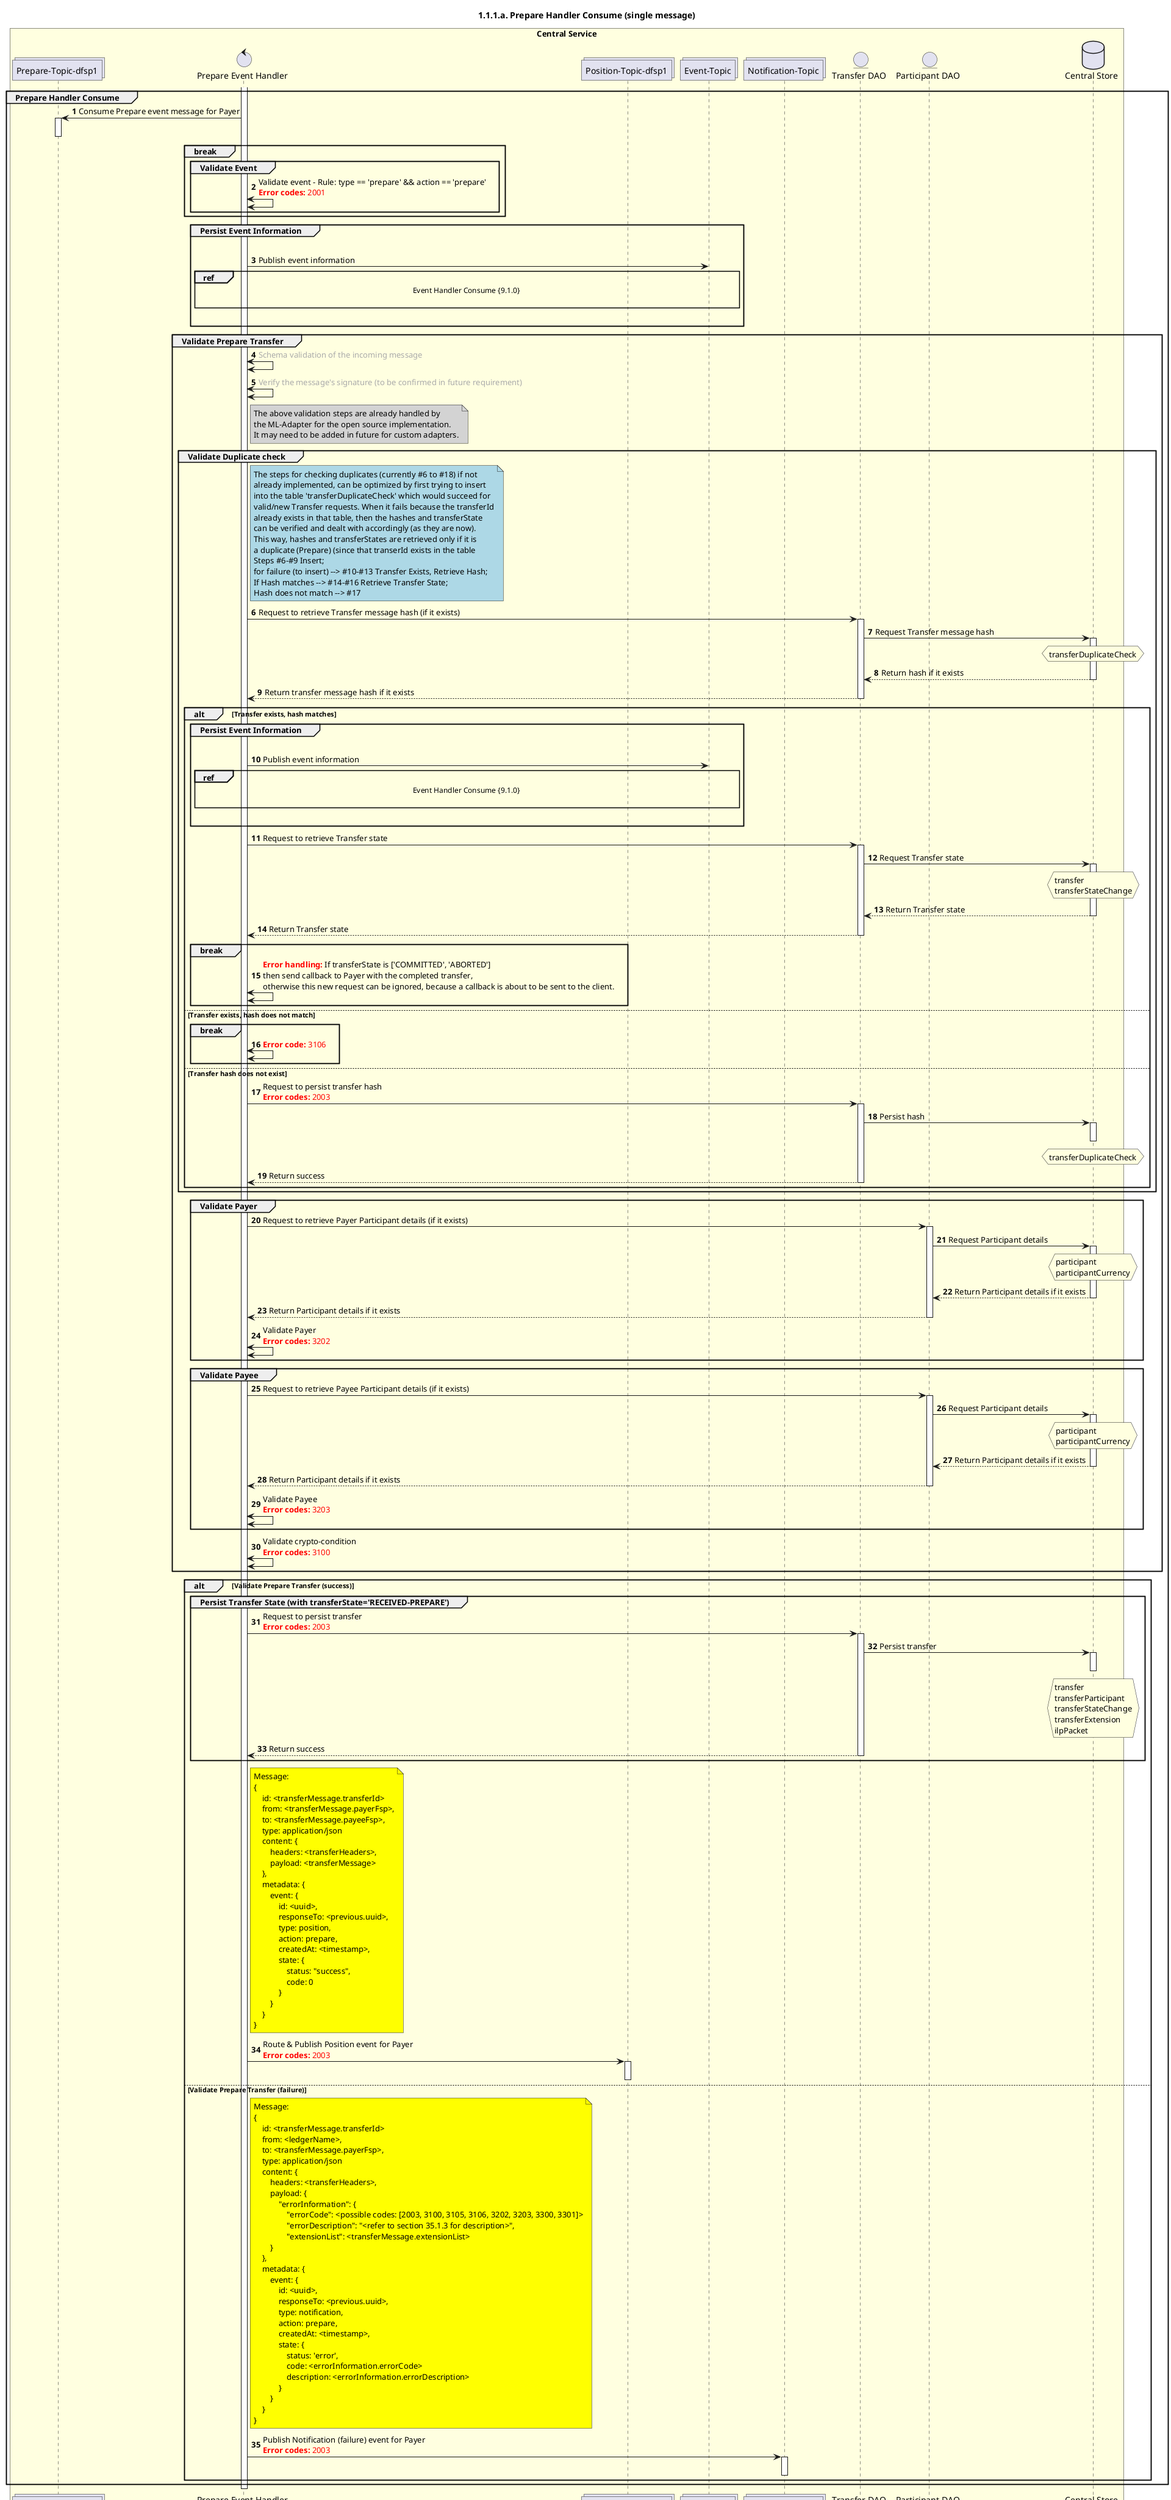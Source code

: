 @startuml
' declate title
title 1.1.1.a. Prepare Handler Consume (single message)

autonumber

' Actor Keys:
'   boundary - APIs/Interfaces, etc
'   collections - Kafka Topics
'   control - Kafka Consumers
'   entity - Database Access Objects
'   database - Database Persistance Store

' declare actors
collections "Prepare-Topic-dfsp1" as TOPIC_PREPARE_DFSP1
control "Prepare Event Handler" as PREP_HANDLER
collections "Position-Topic-dfsp1" as TOPIC_POSITION_DFSP1
collections "Event-Topic" as TOPIC_EVENTS
collections "Notification-Topic" as TOPIC_NOTIFICATIONS
entity "Transfer DAO" as TRANS_DAO
entity "Participant DAO" as PARTICIPANT_DAO
database "Central Store" as DB

box "Central Service" #LightYellow
    participant TOPIC_PREPARE_DFSP1
    participant PREP_HANDLER
    participant TOPIC_POSITION_DFSP1
    participant TOPIC_EVENTS
    participant TOPIC_NOTIFICATIONS
    participant TRANS_DAO
    participant PARTICIPANT_DAO
    participant DB
end box

' start flow
activate PREP_HANDLER
group Prepare Handler Consume
    TOPIC_PREPARE_DFSP1 <- PREP_HANDLER: Consume Prepare event message for Payer
    activate TOPIC_PREPARE_DFSP1
    deactivate TOPIC_PREPARE_DFSP1

    break
        group Validate Event
            PREP_HANDLER <-> PREP_HANDLER: Validate event - Rule: type == 'prepare' && action == 'prepare'\n<color #FF0000><b>Error codes:</b> 2001</color>
        end
    end

    group Persist Event Information
        |||
        PREP_HANDLER -> TOPIC_EVENTS: Publish event information
        ref over PREP_HANDLER, TOPIC_EVENTS :  Event Handler Consume {9.1.0} \n
        |||
    end

    group Validate Prepare Transfer
        PREP_HANDLER <-> PREP_HANDLER: <color #AAA>Schema validation of the incoming message</color>
        PREP_HANDLER <-> PREP_HANDLER: <color #AAA>Verify the message's signature (to be confirmed in future requirement)</color>
        note right of PREP_HANDLER #lightgrey
            The above validation steps are already handled by
            the ML-Adapter for the open source implementation.
            It may need to be added in future for custom adapters.
        end note
        group Validate Duplicate check
            note right of PREP_HANDLER #lightblue
                The steps for checking duplicates (currently #6 to #18) if not
                already implemented, can be optimized by first trying to insert
                into the table 'transferDuplicateCheck' which would succeed for 
                valid/new Transfer requests. When it fails because the transferId
                already exists in that table, then the hashes and transferState
                can be verified and dealt with accordingly (as they are now).
                This way, hashes and transferStates are retrieved only if it is
                a duplicate (Prepare) (since that transerId exists in the table
                'transferDuplicateCheck' already).
                Steps #6-#9 Insert;
                for failure (to insert) --> #10-#13 Transfer Exists, Retrieve Hash;
                If Hash matches --> #14-#16 Retrieve Transfer State;
                Hash does not match --> #17 
            end note
            PREP_HANDLER -> TRANS_DAO: Request to retrieve Transfer message hash (if it exists)
            activate TRANS_DAO
            TRANS_DAO -> DB: Request Transfer message hash
            hnote over DB #lightyellow
                transferDuplicateCheck
            end note
            activate DB
            TRANS_DAO <-- DB: Return hash if it exists 
            deactivate DB
            TRANS_DAO --> PREP_HANDLER: Return transfer message hash if it exists
            deactivate TRANS_DAO
            alt Transfer exists, hash matches
                group Persist Event Information
                    |||
                    PREP_HANDLER -> TOPIC_EVENTS: Publish event information
                    ref over PREP_HANDLER, TOPIC_EVENTS :  Event Handler Consume {9.1.0} \n
                    |||
                end
                PREP_HANDLER -> TRANS_DAO: Request to retrieve Transfer state
                activate TRANS_DAO
                TRANS_DAO -> DB: Request Transfer state
                hnote over DB #lightyellow
                    transfer
                    transferStateChange
                end note
                activate DB
                TRANS_DAO <-- DB: Return Transfer state
                deactivate DB
                TRANS_DAO --> PREP_HANDLER: Return Transfer state
                deactivate TRANS_DAO
                break
                    PREP_HANDLER <-> PREP_HANDLER: <color #FF0000><b>Error handling:</b></color> If transferState is ['COMMITTED', 'ABORTED']\nthen send callback to Payer with the completed transfer,\notherwise this new request can be ignored, because a callback is about to be sent to the client.
                end
            else Transfer exists, hash does not match
                break
                    PREP_HANDLER <-> PREP_HANDLER: <color #FF0000><b>Error code:</b> 3106</color>
                end
            else Transfer hash does not exist
                PREP_HANDLER -> TRANS_DAO: Request to persist transfer hash\n<color #FF0000><b>Error codes:</b> 2003</color>
                activate TRANS_DAO
                TRANS_DAO -> DB: Persist hash
                hnote over DB #lightyellow
                    transferDuplicateCheck
                end note
                activate DB
                deactivate DB
                TRANS_DAO --> PREP_HANDLER: Return success
                deactivate TRANS_DAO 
            end
        end
        group Validate Payer
            PREP_HANDLER -> PARTICIPANT_DAO: Request to retrieve Payer Participant details (if it exists)
            activate PARTICIPANT_DAO
            PARTICIPANT_DAO -> DB: Request Participant details
            hnote over DB #lightyellow
                participant
                participantCurrency
            end note
            activate DB
            PARTICIPANT_DAO <-- DB: Return Participant details if it exists
            deactivate DB
            PARTICIPANT_DAO --> PREP_HANDLER: Return Participant details if it exists
            deactivate PARTICIPANT_DAO
            PREP_HANDLER <-> PREP_HANDLER: Validate Payer\n<color #FF0000><b>Error codes:</b> 3202</color>
        end
        group Validate Payee
            PREP_HANDLER -> PARTICIPANT_DAO: Request to retrieve Payee Participant details (if it exists)
            activate PARTICIPANT_DAO
            PARTICIPANT_DAO -> DB: Request Participant details
            hnote over DB #lightyellow
                participant
                participantCurrency
            end note
            activate DB
            PARTICIPANT_DAO <-- DB: Return Participant details if it exists
            deactivate DB
            PARTICIPANT_DAO --> PREP_HANDLER: Return Participant details if it exists
            deactivate PARTICIPANT_DAO
            PREP_HANDLER <-> PREP_HANDLER: Validate Payee\n<color #FF0000><b>Error codes:</b> 3203</color>
        end
        PREP_HANDLER <-> PREP_HANDLER: Validate crypto-condition\n<color #FF0000><b>Error codes:</b> 3100</color>
    end
    alt Validate Prepare Transfer (success)
        group Persist Transfer State (with transferState='RECEIVED-PREPARE')
            PREP_HANDLER -> TRANS_DAO: Request to persist transfer\n<color #FF0000><b>Error codes:</b> 2003</color>
            activate TRANS_DAO
            TRANS_DAO -> DB: Persist transfer
            hnote over DB #lightyellow
                transfer
                transferParticipant
                transferStateChange
                transferExtension
                ilpPacket
            end note
            activate DB
            deactivate DB
            TRANS_DAO --> PREP_HANDLER: Return success
            deactivate TRANS_DAO
        end

        note right of PREP_HANDLER #yellow
            Message:
            {
                id: <transferMessage.transferId>
                from: <transferMessage.payerFsp>,
                to: <transferMessage.payeeFsp>,
                type: application/json
                content: {
                    headers: <transferHeaders>,
                    payload: <transferMessage>
                },
                metadata: {
                    event: {
                        id: <uuid>,
                        responseTo: <previous.uuid>,
                        type: position,
                        action: prepare,
                        createdAt: <timestamp>,
                        state: {
                            status: "success",
                            code: 0
                        }
                    }
                }
            }
        end note
        PREP_HANDLER -> TOPIC_POSITION_DFSP1: Route & Publish Position event for Payer\n<color #FF0000><b>Error codes:</b> 2003</color>
        activate TOPIC_POSITION_DFSP1
        deactivate TOPIC_POSITION_DFSP1
    else Validate Prepare Transfer (failure)
        note right of PREP_HANDLER #yellow
            Message:
            {
                id: <transferMessage.transferId>
                from: <ledgerName>,
                to: <transferMessage.payerFsp>,
                type: application/json
                content: {
                    headers: <transferHeaders>,
                    payload: {
                        "errorInformation": {
                            "errorCode": <possible codes: [2003, 3100, 3105, 3106, 3202, 3203, 3300, 3301]>
                            "errorDescription": "<refer to section 35.1.3 for description>",
                            "extensionList": <transferMessage.extensionList>
                    }
                },
                metadata: {
                    event: {
                        id: <uuid>,
                        responseTo: <previous.uuid>,
                        type: notification,
                        action: prepare,
                        createdAt: <timestamp>,
                        state: {
                            status: 'error',
                            code: <errorInformation.errorCode>
                            description: <errorInformation.errorDescription>
                        }
                    }
                }
            }
        end note
        PREP_HANDLER -> TOPIC_NOTIFICATIONS: Publish Notification (failure) event for Payer\n<color #FF0000><b>Error codes:</b> 2003</color>
        activate TOPIC_NOTIFICATIONS
        deactivate TOPIC_NOTIFICATIONS
    end
end
deactivate PREP_HANDLER
@enduml
